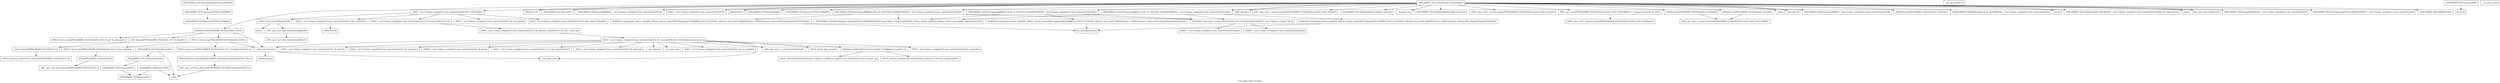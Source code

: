 digraph "Call graph: delete_bonds.ll" {
	label="Call graph: delete_bonds.ll";

	Node0x55f38eb4ba90 [shape=record,label="{_ZN9LAMMPS_NS11DeleteBondsC2EPNS_6LAMMPSE}"];
	Node0x55f38eb4ba90 -> Node0x55f38eb3b140;
	Node0x55f38ea69650 [shape=record,label="{_ZNSt7__cxx1112basic_stringIcSt11char_traitsIcESaIcEE12_M_constructIPKcEEvT_S8_}"];
	Node0x55f38ea69650 -> Node0x55f38ea9e400;
	Node0x55f38eb3b140 [shape=record,label="{_ZN9LAMMPS_NS7CommandC2EPNS_6LAMMPSE}"];
	Node0x55f38eb3b140 -> Node0x55f38eb3acc0;
	Node0x55f38eacf3c0 [shape=record,label="{_ZN9LAMMPS_NS11DeleteBonds7commandEiPPc}"];
	Node0x55f38eacf3c0 -> Node0x55f38eaf23a0;
	Node0x55f38eacf3c0 -> Node0x55f38eb6ac60;
	Node0x55f38eacf3c0 -> Node0x55f38eae9510;
	Node0x55f38eacf3c0 -> Node0x55f38eb007d0;
	Node0x55f38eacf3c0 -> Node0x55f38eb6a7e0;
	Node0x55f38eacf3c0 -> Node0x55f38eaf6f60;
	Node0x55f38eacf3c0 -> Node0x55f38eaf6250;
	Node0x55f38eacf3c0 -> Node0x55f38eb0e730;
	Node0x55f38eacf3c0 -> Node0x55f38eb8a570;
	Node0x55f38eacf3c0 -> Node0x55f38ebacb40;
	Node0x55f38eacf3c0 -> Node0x55f38ea9fb50;
	Node0x55f38eacf3c0 -> Node0x55f38eaa1900;
	Node0x55f38eacf3c0 -> Node0x55f38ead5c40;
	Node0x55f38eacf3c0 -> Node0x55f38ea68260;
	Node0x55f38eacf3c0 -> Node0x55f38ea65280;
	Node0x55f38eacf3c0 -> Node0x55f38ebac8a0;
	Node0x55f38eacf3c0 -> Node0x55f38ea67e80;
	Node0x55f38eacf3c0 -> Node0x55f38ea67d30;
	Node0x55f38eacf3c0 -> Node0x55f38ea64a70;
	Node0x55f38eacf3c0 -> Node0x55f38ea649f0;
	Node0x55f38eacf3c0 -> Node0x55f38ea65740;
	Node0x55f38eacf3c0 -> Node0x55f38ea69a20;
	Node0x55f38eacf3c0 -> Node0x55f38ea64f50;
	Node0x55f38eacf3c0 -> Node0x55f38ea66de0;
	Node0x55f38eacf3c0 -> Node0x55f38ea64590;
	Node0x55f38eacf3c0 -> Node0x55f38eb0c080;
	Node0x55f38eacf3c0 -> Node0x55f38eaa8340;
	Node0x55f38eacf3c0 -> Node0x55f38eb58370;
	Node0x55f38eacf3c0 -> Node0x55f38eb97370;
	Node0x55f38eacf3c0 -> Node0x55f38ea67550;
	Node0x55f38eacf3c0 -> Node0x55f38eaa1e10;
	Node0x55f38eacf3c0 -> Node0x55f38eabc8f0;
	Node0x55f38eacf3c0 -> Node0x55f38eb0e7c0;
	Node0x55f38ea84e40 [shape=record,label="{_ZN3fmt6v9_lmp16make_format_argsINS0_20basic_format_contextINS0_8appenderEcEEJRlRA10_KcS5_S5_EEENS0_16format_arg_storeIT_JDpNSt9remove_cvINSt16remove_referenceIT0_E4typeEE4typeEEEEDpOSD_}"];
	Node0x55f38ea84e40 -> Node0x55f38eb57be0;
	Node0x55f38eb6a7e0 [shape=record,label="{_ZN9LAMMPS_NS5Error3allERKNSt7__cxx1112basic_stringIcSt11char_traitsIcESaIcEEEiS8_}"];
	Node0x55f38eaf23a0 [shape=record,label="{_ZNSaIcEC1Ev}"];
	Node0x55f38eb6ac60 [shape=record,label="{_ZNSt7__cxx1112basic_stringIcSt11char_traitsIcESaIcEEC2IS3_EEPKcRKS3_}"];
	Node0x55f38eb6ac60 -> Node0x55f38ead5bc0;
	Node0x55f38eb6ac60 -> Node0x55f38ea652f0;
	Node0x55f38eb6ac60 -> Node0x55f38ea67f00;
	Node0x55f38eb6ac60 -> Node0x55f38ea69650;
	Node0x55f38eb6ac60 -> Node0x55f38ea69aa0;
	Node0x55f38ea679a0 [shape=record,label="{__gxx_personality_v0}"];
	Node0x55f38eaf6f60 [shape=record,label="{_ZNSt7__cxx1112basic_stringIcSt11char_traitsIcESaIcEED1Ev}"];
	Node0x55f38eaf6250 [shape=record,label="{_ZNSaIcED1Ev}"];
	Node0x55f38eabc8f0 [shape=record,label="{_ZN9LAMMPS_NS5utils7logmesgEPNS_6LAMMPSERKNSt7__cxx1112basic_stringIcSt11char_traitsIcESaIcEEE}"];
	Node0x55f38eb0e7c0 [shape=record,label="{_ZN9LAMMPS_NS6LAMMPS4initEv}"];
	Node0x55f38eaa1e10 [shape=record,label="{_ZN9LAMMPS_NS5Group4findERKNSt7__cxx1112basic_stringIcSt11char_traitsIcESaIcEEE}"];
	Node0x55f38eaa8340 [shape=record,label="{strcmp}"];
	Node0x55f38ea67550 [shape=record,label="{llvm.umul.with.overflow.i64}"];
	Node0x55f38eb97370 [shape=record,label="{_Znam}"];
	Node0x55f38eb58370 [shape=record,label="{_ZN9LAMMPS_NS5utils6boundsIiEEvPKciRKNSt7__cxx1112basic_stringIcSt11char_traitsIcESaIcEEEllRT_SD_PNS_5ErrorE}"];
	Node0x55f38eb0c080 [shape=record,label="{_ZNK9LAMMPS_NS6Modify16get_fix_by_styleERKNSt7__cxx1112basic_stringIcSt11char_traitsIcESaIcEEE}"];
	Node0x55f38ea64590 [shape=record,label="{_ZNKSt6vectorIPN9LAMMPS_NS3FixESaIS2_EE4sizeEv}"];
	Node0x55f38ea66de0 [shape=record,label="{_ZN9LAMMPS_NS5Error3oneERKNSt7__cxx1112basic_stringIcSt11char_traitsIcESaIcEEEiS8_}"];
	Node0x55f38ea64f50 [shape=record,label="{llvm.abs.i32}"];
	Node0x55f38ea69a20 [shape=record,label="{_ZdaPv}"];
	Node0x55f38ea65740 [shape=record,label="{_ZNSt6vectorIPN9LAMMPS_NS3FixESaIS2_EE5beginEv}"];
	Node0x55f38ea65740 -> Node0x55f38ea75bf0;
	Node0x55f38ea649f0 [shape=record,label="{_ZNSt6vectorIPN9LAMMPS_NS3FixESaIS2_EE3endEv}"];
	Node0x55f38ea649f0 -> Node0x55f38ea75bf0;
	Node0x55f38ea64a70 [shape=record,label="{_ZN9__gnu_cxxneIPPN9LAMMPS_NS3FixESt6vectorIS3_SaIS3_EEEEbRKNS_17__normal_iteratorIT_T0_EESD_}"];
	Node0x55f38ea64a70 -> Node0x55f38ea7b650;
	Node0x55f38ea67d30 [shape=record,label="{_ZNK9__gnu_cxx17__normal_iteratorIPPN9LAMMPS_NS3FixESt6vectorIS3_SaIS3_EEEdeEv}"];
	Node0x55f38ebac8a0 [shape=record,label="{__dynamic_cast}"];
	Node0x55f38ea67e80 [shape=record,label="{_ZN9LAMMPS_NS14FixBondHistory13shift_historyEiii}"];
	Node0x55f38ea65280 [shape=record,label="{_ZN9LAMMPS_NS14FixBondHistory14delete_historyEii}"];
	Node0x55f38ea68260 [shape=record,label="{_ZN9__gnu_cxx17__normal_iteratorIPPN9LAMMPS_NS3FixESt6vectorIS3_SaIS3_EEEppEv}"];
	Node0x55f38ead5c40 [shape=record,label="{MPI_Allreduce}"];
	Node0x55f38eaa1900 [shape=record,label="{_ZN9LAMMPS_NS5utils7logmesgIJRlRA6_KcS2_S2_EEEvPNS_6LAMMPSERKNSt7__cxx1112basic_stringIcSt11char_traitsIcESaIcEEEDpOT_}"];
	Node0x55f38eaa1900 -> Node0x55f38ea809c0;
	Node0x55f38eaa1900 -> Node0x55f38ea81df0;
	Node0x55f38eaa1900 -> Node0x55f38ea82c70;
	Node0x55f38ea9fb50 [shape=record,label="{_ZN9LAMMPS_NS5utils7logmesgIJRlRA7_KcS2_S2_EEEvPNS_6LAMMPSERKNSt7__cxx1112basic_stringIcSt11char_traitsIcESaIcEEEDpOT_}"];
	Node0x55f38ea9fb50 -> Node0x55f38ea809c0;
	Node0x55f38ea9fb50 -> Node0x55f38ea83fc0;
	Node0x55f38ea9fb50 -> Node0x55f38ea82c70;
	Node0x55f38ebacb40 [shape=record,label="{_ZN9LAMMPS_NS5utils7logmesgIJRlRA10_KcS2_S2_EEEvPNS_6LAMMPSERKNSt7__cxx1112basic_stringIcSt11char_traitsIcESaIcEEEDpOT_}"];
	Node0x55f38ebacb40 -> Node0x55f38ea809c0;
	Node0x55f38ebacb40 -> Node0x55f38ea84e40;
	Node0x55f38ebacb40 -> Node0x55f38ea82c70;
	Node0x55f38eb8a570 [shape=record,label="{_ZN9LAMMPS_NS7SpecialC1EPNS_6LAMMPSE}"];
	Node0x55f38eb0e730 [shape=record,label="{_ZN9LAMMPS_NS7Special5buildEv}"];
	Node0x55f38eb007d0 [shape=record,label="{_ZN9LAMMPS_NS7SpecialD1Ev}"];
	Node0x55f38eae9510 [shape=record,label="{_ZNSt6vectorIPN9LAMMPS_NS3FixESaIS2_EED2Ev}"];
	Node0x55f38eae9510 -> Node0x55f38ea867b0;
	Node0x55f38eae9510 -> Node0x55f38ea89110;
	Node0x55f38eae9510 -> Node0x55f38ea89da0;
	Node0x55f38eae9510 -> Node0x55f38ea8ac10;
	Node0x55f38ea8ba50 [shape=record,label="{_ZN9LAMMPS_NS11DeleteBondsD2Ev}"];
	Node0x55f38ea8ba50 -> Node0x55f38ea8c3c0;
	Node0x55f38ea8d7e0 [shape=record,label="{_ZN9LAMMPS_NS11DeleteBondsD0Ev}"];
	Node0x55f38ea8d7e0 -> Node0x55f38ea8ba50;
	Node0x55f38ea8d7e0 -> Node0x55f38ea8f0e0;
	Node0x55f38eb3acc0 [shape=record,label="{_ZN9LAMMPS_NS8PointersC2EPNS_6LAMMPSE}"];
	Node0x55f38ea8c3c0 [shape=record,label="{_ZN9LAMMPS_NS7CommandD2Ev}"];
	Node0x55f38ea8c3c0 -> Node0x55f38ea90750;
	Node0x55f38ea91560 [shape=record,label="{_ZN9LAMMPS_NS7CommandD0Ev}"];
	Node0x55f38ea91560 -> Node0x55f38ea92440;
	Node0x55f38ea93ce0 [shape=record,label="{__cxa_pure_virtual}"];
	Node0x55f38ea90750 [shape=record,label="{_ZN9LAMMPS_NS8PointersD2Ev}"];
	Node0x55f38ea94f30 [shape=record,label="{_ZN9LAMMPS_NS8PointersD0Ev}"];
	Node0x55f38ea94f30 -> Node0x55f38ea90750;
	Node0x55f38ea94f30 -> Node0x55f38ea8f0e0;
	Node0x55f38ea8f0e0 [shape=record,label="{_ZdlPv}"];
	Node0x55f38ea92440 [shape=record,label="{llvm.trap}"];
	Node0x55f38ead5bc0 [shape=record,label="{_ZNSt7__cxx1112basic_stringIcSt11char_traitsIcESaIcEE13_M_local_dataEv}"];
	Node0x55f38ea652f0 [shape=record,label="{_ZNSt7__cxx1112basic_stringIcSt11char_traitsIcESaIcEE12_Alloc_hiderC1EPcRKS3_}"];
	Node0x55f38ea67f00 [shape=record,label="{_ZNSt11char_traitsIcE6lengthEPKc}"];
	Node0x55f38ea67f00 -> Node0x55f38eaa33a0;
	Node0x55f38ea67f00 -> Node0x55f38eaa78a0;
	Node0x55f38ea69aa0 [shape=record,label="{_ZNSt7__cxx1112basic_stringIcSt11char_traitsIcESaIcEE12_Alloc_hiderD2Ev}"];
	Node0x55f38ea69aa0 -> Node0x55f38eaa8820;
	Node0x55f38ea9e400 [shape=record,label="{_ZNSt7__cxx1112basic_stringIcSt11char_traitsIcESaIcEE16_M_construct_auxIPKcEEvT_S8_St12__false_type}"];
	Node0x55f38ea9e400 -> Node0x55f38eaaa190;
	Node0x55f38eaaa190 [shape=record,label="{_ZNSt7__cxx1112basic_stringIcSt11char_traitsIcESaIcEE12_M_constructIPKcEEvT_S8_St20forward_iterator_tag}"];
	Node0x55f38eaaa190 -> Node0x55f38eab17f0;
	Node0x55f38eaaa190 -> Node0x55f38eab2a80;
	Node0x55f38eaaa190 -> Node0x55f38eab8130;
	Node0x55f38eaaa190 -> Node0x55f38eabcbc0;
	Node0x55f38eaaa190 -> Node0x55f38eabd350;
	Node0x55f38eaaa190 -> Node0x55f38eac1470;
	Node0x55f38eaaa190 -> Node0x55f38eac31f0;
	Node0x55f38eaaa190 -> Node0x55f38eac41e0;
	Node0x55f38eaaa190 -> Node0x55f38eac5050;
	Node0x55f38eaaa190 -> Node0x55f38ead2920;
	Node0x55f38eaaa190 -> Node0x55f38ead46a0;
	Node0x55f38eaaa190 -> Node0x55f38eada180;
	Node0x55f38eaaa190 -> Node0x55f38eadc450;
	Node0x55f38eaaa190 -> Node0x55f38ea8ac10;
	Node0x55f38eab17f0 [shape=record,label="{_ZN9__gnu_cxx17__is_null_pointerIKcEEbPT_}"];
	Node0x55f38eab2a80 [shape=record,label="{_ZSt19__throw_logic_errorPKc}"];
	Node0x55f38eab8130 [shape=record,label="{_ZSt8distanceIPKcENSt15iterator_traitsIT_E15difference_typeES3_S3_}"];
	Node0x55f38eab8130 -> Node0x55f38eadd740;
	Node0x55f38eab8130 -> Node0x55f38eae5880;
	Node0x55f38eabd350 [shape=record,label="{_ZNSt7__cxx1112basic_stringIcSt11char_traitsIcESaIcEE7_M_dataEPc}"];
	Node0x55f38eabcbc0 [shape=record,label="{_ZNSt7__cxx1112basic_stringIcSt11char_traitsIcESaIcEE9_M_createERmm}"];
	Node0x55f38eac1470 [shape=record,label="{_ZNSt7__cxx1112basic_stringIcSt11char_traitsIcESaIcEE11_M_capacityEm}"];
	Node0x55f38eac41e0 [shape=record,label="{_ZNSt7__cxx1112basic_stringIcSt11char_traitsIcESaIcEE13_S_copy_charsEPcPKcS7_}"];
	Node0x55f38eac31f0 [shape=record,label="{_ZNKSt7__cxx1112basic_stringIcSt11char_traitsIcESaIcEE7_M_dataEv}"];
	Node0x55f38eac5050 [shape=record,label="{__cxa_begin_catch}"];
	Node0x55f38ead2920 [shape=record,label="{_ZNSt7__cxx1112basic_stringIcSt11char_traitsIcESaIcEE10_M_disposeEv}"];
	Node0x55f38ead46a0 [shape=record,label="{__cxa_rethrow}"];
	Node0x55f38eada180 [shape=record,label="{__cxa_end_catch}"];
	Node0x55f38ea8ac10 [shape=record,label="{__clang_call_terminate}"];
	Node0x55f38ea8ac10 -> Node0x55f38eac5050;
	Node0x55f38ea8ac10 -> Node0x55f38eb09fc0;
	Node0x55f38eb09fc0 [shape=record,label="{_ZSt9terminatev}"];
	Node0x55f38eadc450 [shape=record,label="{_ZNSt7__cxx1112basic_stringIcSt11char_traitsIcESaIcEE13_M_set_lengthEm}"];
	Node0x55f38eae5880 [shape=record,label="{_ZSt10__distanceIPKcENSt15iterator_traitsIT_E15difference_typeES3_S3_St26random_access_iterator_tag}"];
	Node0x55f38eadd740 [shape=record,label="{_ZSt19__iterator_categoryIPKcENSt15iterator_traitsIT_E17iterator_categoryERKS3_}"];
	Node0x55f38eaa33a0 [shape=record,label="{_ZN9__gnu_cxx11char_traitsIcE6lengthEPKc}"];
	Node0x55f38eaa33a0 -> Node0x55f38eb0c240;
	Node0x55f38eaa78a0 [shape=record,label="{strlen}"];
	Node0x55f38eb0c240 [shape=record,label="{_ZN9__gnu_cxx11char_traitsIcE2eqERKcS3_}"];
	Node0x55f38eaa8820 [shape=record,label="{_ZNSaIcED2Ev}"];
	Node0x55f38ea89110 [shape=record,label="{_ZSt8_DestroyIPPN9LAMMPS_NS3FixES2_EvT_S4_RSaIT0_E}"];
	Node0x55f38ea89110 -> Node0x55f38eb11be0;
	Node0x55f38ea867b0 [shape=record,label="{_ZNSt12_Vector_baseIPN9LAMMPS_NS3FixESaIS2_EE19_M_get_Tp_allocatorEv}"];
	Node0x55f38ea89da0 [shape=record,label="{_ZNSt12_Vector_baseIPN9LAMMPS_NS3FixESaIS2_EED2Ev}"];
	Node0x55f38ea89da0 -> Node0x55f38eb1ca70;
	Node0x55f38ea89da0 -> Node0x55f38eb1f3d0;
	Node0x55f38ea89da0 -> Node0x55f38ea8ac10;
	Node0x55f38eb11be0 [shape=record,label="{_ZSt8_DestroyIPPN9LAMMPS_NS3FixEEvT_S4_}"];
	Node0x55f38eb11be0 -> Node0x55f38eb30510;
	Node0x55f38eb30510 [shape=record,label="{_ZNSt12_Destroy_auxILb1EE9__destroyIPPN9LAMMPS_NS3FixEEEvT_S6_}"];
	Node0x55f38eb1ca70 [shape=record,label="{_ZNSt12_Vector_baseIPN9LAMMPS_NS3FixESaIS2_EE13_M_deallocateEPS2_m}"];
	Node0x55f38eb1ca70 -> Node0x55f38eb3f0e0;
	Node0x55f38eb1f3d0 [shape=record,label="{_ZNSt12_Vector_baseIPN9LAMMPS_NS3FixESaIS2_EE12_Vector_implD2Ev}"];
	Node0x55f38eb1f3d0 -> Node0x55f38eb4df20;
	Node0x55f38eb3f0e0 [shape=record,label="{_ZNSt16allocator_traitsISaIPN9LAMMPS_NS3FixEEE10deallocateERS3_PS2_m}"];
	Node0x55f38eb3f0e0 -> Node0x55f38ea7f380;
	Node0x55f38ea7f380 [shape=record,label="{_ZN9__gnu_cxx13new_allocatorIPN9LAMMPS_NS3FixEE10deallocateEPS3_m}"];
	Node0x55f38ea7f380 -> Node0x55f38ea8f0e0;
	Node0x55f38eb4df20 [shape=record,label="{_ZNSaIPN9LAMMPS_NS3FixEED2Ev}"];
	Node0x55f38eb4df20 -> Node0x55f38eb54f00;
	Node0x55f38eb54f00 [shape=record,label="{_ZN9__gnu_cxx13new_allocatorIPN9LAMMPS_NS3FixEED2Ev}"];
	Node0x55f38ea75bf0 [shape=record,label="{_ZN9__gnu_cxx17__normal_iteratorIPPN9LAMMPS_NS3FixESt6vectorIS3_SaIS3_EEEC2ERKS4_}"];
	Node0x55f38ea7b650 [shape=record,label="{_ZNK9__gnu_cxx17__normal_iteratorIPPN9LAMMPS_NS3FixESt6vectorIS3_SaIS3_EEE4baseEv}"];
	Node0x55f38ea82c70 [shape=record,label="{_ZN9LAMMPS_NS5utils15fmtargs_logmesgEPNS_6LAMMPSEN3fmt6v9_lmp17basic_string_viewIcEENS4_17basic_format_argsINS4_20basic_format_contextINS4_8appenderEcEEEE}"];
	Node0x55f38ea809c0 [shape=record,label="{_ZN3fmt6v9_lmp17basic_string_viewIcEC2ISt11char_traitsIcESaIcEEERKNSt7__cxx1112basic_stringIcT_T0_EE}"];
	Node0x55f38ea809c0 -> Node0x55f38eb55ec0;
	Node0x55f38ea809c0 -> Node0x55f38eb57100;
	Node0x55f38ea81df0 [shape=record,label="{_ZN3fmt6v9_lmp16make_format_argsINS0_20basic_format_contextINS0_8appenderEcEEJRlRA6_KcS5_S5_EEENS0_16format_arg_storeIT_JDpNSt9remove_cvINSt16remove_referenceIT0_E4typeEE4typeEEEEDpOSD_}"];
	Node0x55f38ea81df0 -> Node0x55f38eb57be0;
	Node0x55f38eb55ec0 [shape=record,label="{_ZNKSt7__cxx1112basic_stringIcSt11char_traitsIcESaIcEE4dataEv}"];
	Node0x55f38eb57100 [shape=record,label="{_ZNKSt7__cxx1112basic_stringIcSt11char_traitsIcESaIcEE4sizeEv}"];
	Node0x55f38eb57be0 [shape=record,label="{llvm.memcpy.p0.p0.i64}"];
	Node0x55f38ea83fc0 [shape=record,label="{_ZN3fmt6v9_lmp16make_format_argsINS0_20basic_format_contextINS0_8appenderEcEEJRlRA7_KcS5_S5_EEENS0_16format_arg_storeIT_JDpNSt9remove_cvINSt16remove_referenceIT0_E4typeEE4typeEEEEDpOSD_}"];
	Node0x55f38ea83fc0 -> Node0x55f38eb57be0;
}
